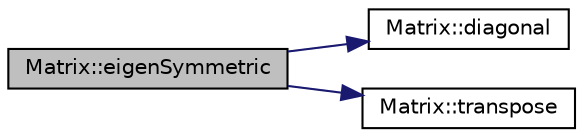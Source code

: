 digraph "Matrix::eigenSymmetric"
{
  bgcolor="transparent";
  edge [fontname="Helvetica",fontsize="10",labelfontname="Helvetica",labelfontsize="10"];
  node [fontname="Helvetica",fontsize="10",shape=record];
  rankdir="LR";
  Node65 [label="Matrix::eigenSymmetric",height=0.2,width=0.4,color="black", fillcolor="grey75", style="filled", fontcolor="black"];
  Node65 -> Node66 [color="midnightblue",fontsize="10",style="solid",fontname="Helvetica"];
  Node66 [label="Matrix::diagonal",height=0.2,width=0.4,color="black",URL="$classMatrix.html#a18fd808db3f9098a3732cd9d312f8da6",tooltip="Creates a square matrix with a fixed value on the diagonal. "];
  Node65 -> Node67 [color="midnightblue",fontsize="10",style="solid",fontname="Helvetica"];
  Node67 [label="Matrix::transpose",height=0.2,width=0.4,color="black",URL="$classMatrix.html#a210a51aab56f8f5a1abdafa4ae0068b8",tooltip="Returns the transpose of a matrix. "];
}
